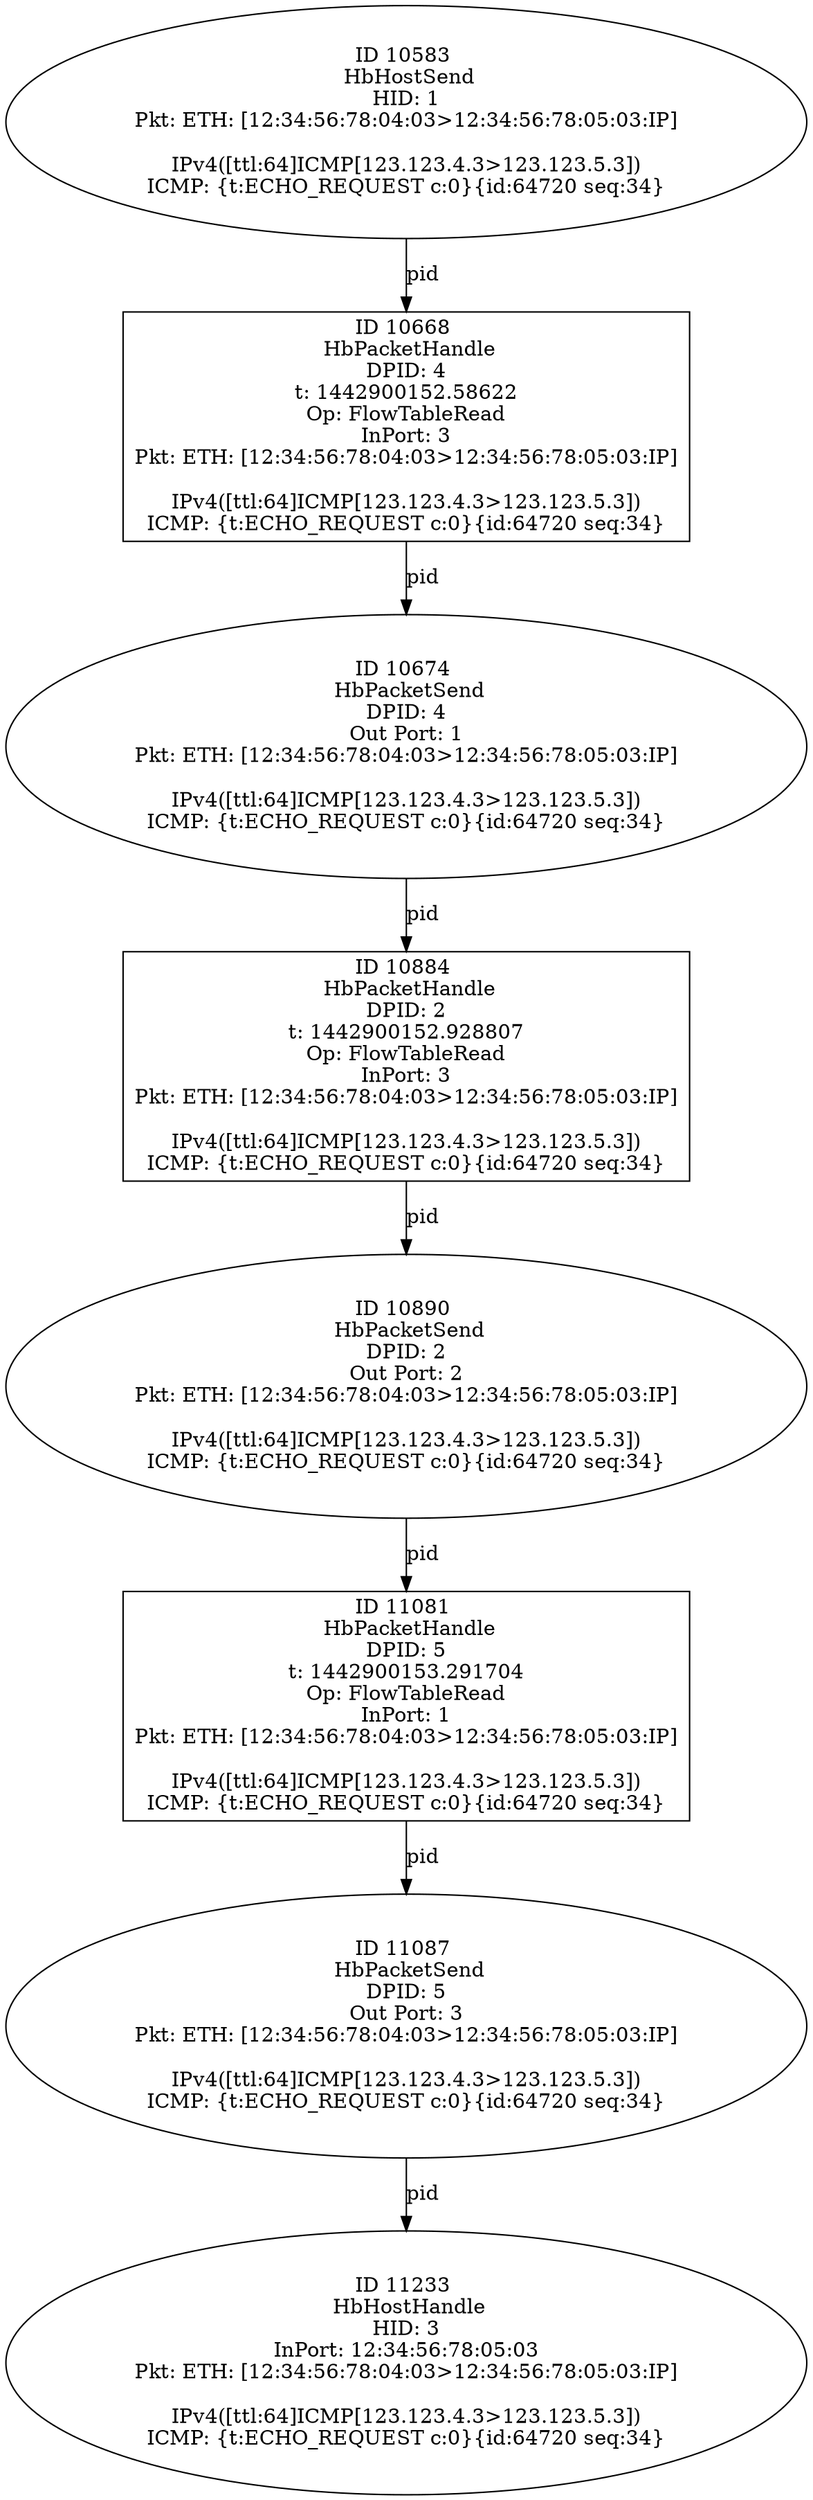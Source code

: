 strict digraph G {
11233 [shape=oval, event=<hb_events.HbHostHandle object at 0x10a310390>, label="ID 11233 
 HbHostHandle
HID: 3
InPort: 12:34:56:78:05:03
Pkt: ETH: [12:34:56:78:04:03>12:34:56:78:05:03:IP]

IPv4([ttl:64]ICMP[123.123.4.3>123.123.5.3])
ICMP: {t:ECHO_REQUEST c:0}{id:64720 seq:34}"];
10884 [shape=box, event=<hb_events.HbPacketHandle object at 0x10a15dd50>, label="ID 10884 
 HbPacketHandle
DPID: 2
t: 1442900152.928807
Op: FlowTableRead
InPort: 3
Pkt: ETH: [12:34:56:78:04:03>12:34:56:78:05:03:IP]

IPv4([ttl:64]ICMP[123.123.4.3>123.123.5.3])
ICMP: {t:ECHO_REQUEST c:0}{id:64720 seq:34}"];
11081 [shape=box, event=<hb_events.HbPacketHandle object at 0x10a253a10>, label="ID 11081 
 HbPacketHandle
DPID: 5
t: 1442900153.291704
Op: FlowTableRead
InPort: 1
Pkt: ETH: [12:34:56:78:04:03>12:34:56:78:05:03:IP]

IPv4([ttl:64]ICMP[123.123.4.3>123.123.5.3])
ICMP: {t:ECHO_REQUEST c:0}{id:64720 seq:34}"];
10890 [shape=oval, event=<hb_events.HbPacketSend object at 0x10a164210>, label="ID 10890 
 HbPacketSend
DPID: 2
Out Port: 2
Pkt: ETH: [12:34:56:78:04:03>12:34:56:78:05:03:IP]

IPv4([ttl:64]ICMP[123.123.4.3>123.123.5.3])
ICMP: {t:ECHO_REQUEST c:0}{id:64720 seq:34}"];
10668 [shape=box, event=<hb_events.HbPacketHandle object at 0x10a088dd0>, label="ID 10668 
 HbPacketHandle
DPID: 4
t: 1442900152.58622
Op: FlowTableRead
InPort: 3
Pkt: ETH: [12:34:56:78:04:03>12:34:56:78:05:03:IP]

IPv4([ttl:64]ICMP[123.123.4.3>123.123.5.3])
ICMP: {t:ECHO_REQUEST c:0}{id:64720 seq:34}"];
11087 [shape=oval, event=<hb_events.HbPacketSend object at 0x10a253e50>, label="ID 11087 
 HbPacketSend
DPID: 5
Out Port: 3
Pkt: ETH: [12:34:56:78:04:03>12:34:56:78:05:03:IP]

IPv4([ttl:64]ICMP[123.123.4.3>123.123.5.3])
ICMP: {t:ECHO_REQUEST c:0}{id:64720 seq:34}"];
10674 [shape=oval, event=<hb_events.HbPacketSend object at 0x10a09df10>, label="ID 10674 
 HbPacketSend
DPID: 4
Out Port: 1
Pkt: ETH: [12:34:56:78:04:03>12:34:56:78:05:03:IP]

IPv4([ttl:64]ICMP[123.123.4.3>123.123.5.3])
ICMP: {t:ECHO_REQUEST c:0}{id:64720 seq:34}"];
10583 [shape=oval, event=<hb_events.HbHostSend object at 0x10a049e50>, label="ID 10583 
 HbHostSend
HID: 1
Pkt: ETH: [12:34:56:78:04:03>12:34:56:78:05:03:IP]

IPv4([ttl:64]ICMP[123.123.4.3>123.123.5.3])
ICMP: {t:ECHO_REQUEST c:0}{id:64720 seq:34}"];
10884 -> 10890  [rel=pid, label=pid];
11081 -> 11087  [rel=pid, label=pid];
10890 -> 11081  [rel=pid, label=pid];
10668 -> 10674  [rel=pid, label=pid];
11087 -> 11233  [rel=pid, label=pid];
10674 -> 10884  [rel=pid, label=pid];
10583 -> 10668  [rel=pid, label=pid];
}

